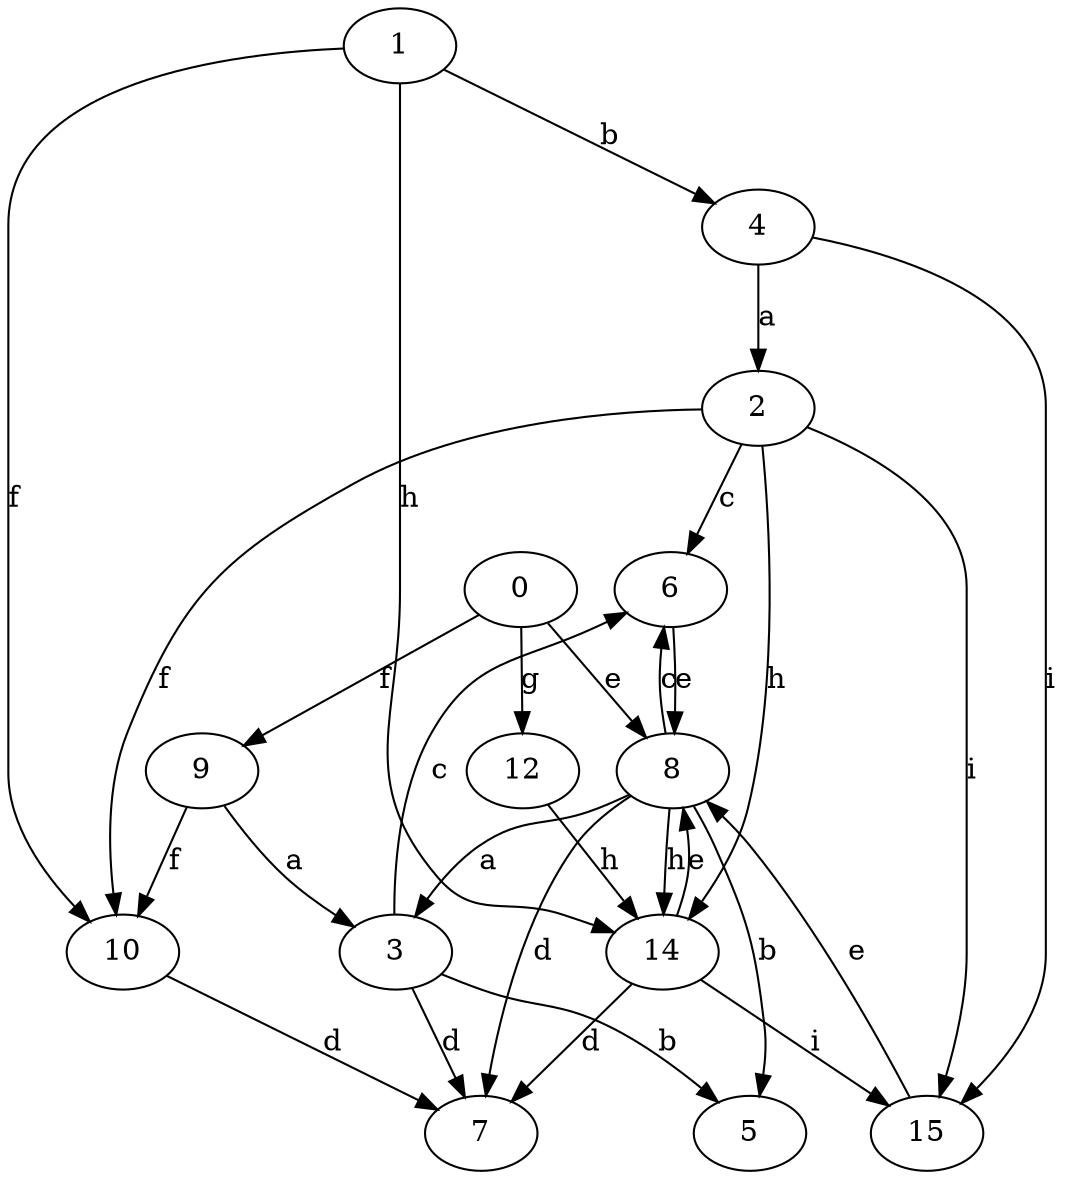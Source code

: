 strict digraph  {
1;
2;
3;
4;
5;
6;
7;
8;
9;
10;
0;
12;
14;
15;
1 -> 4  [label=b];
1 -> 10  [label=f];
1 -> 14  [label=h];
2 -> 6  [label=c];
2 -> 10  [label=f];
2 -> 14  [label=h];
2 -> 15  [label=i];
3 -> 5  [label=b];
3 -> 6  [label=c];
3 -> 7  [label=d];
4 -> 2  [label=a];
4 -> 15  [label=i];
6 -> 8  [label=e];
8 -> 3  [label=a];
8 -> 5  [label=b];
8 -> 6  [label=c];
8 -> 7  [label=d];
8 -> 14  [label=h];
9 -> 3  [label=a];
9 -> 10  [label=f];
10 -> 7  [label=d];
0 -> 8  [label=e];
0 -> 9  [label=f];
0 -> 12  [label=g];
12 -> 14  [label=h];
14 -> 7  [label=d];
14 -> 8  [label=e];
14 -> 15  [label=i];
15 -> 8  [label=e];
}
